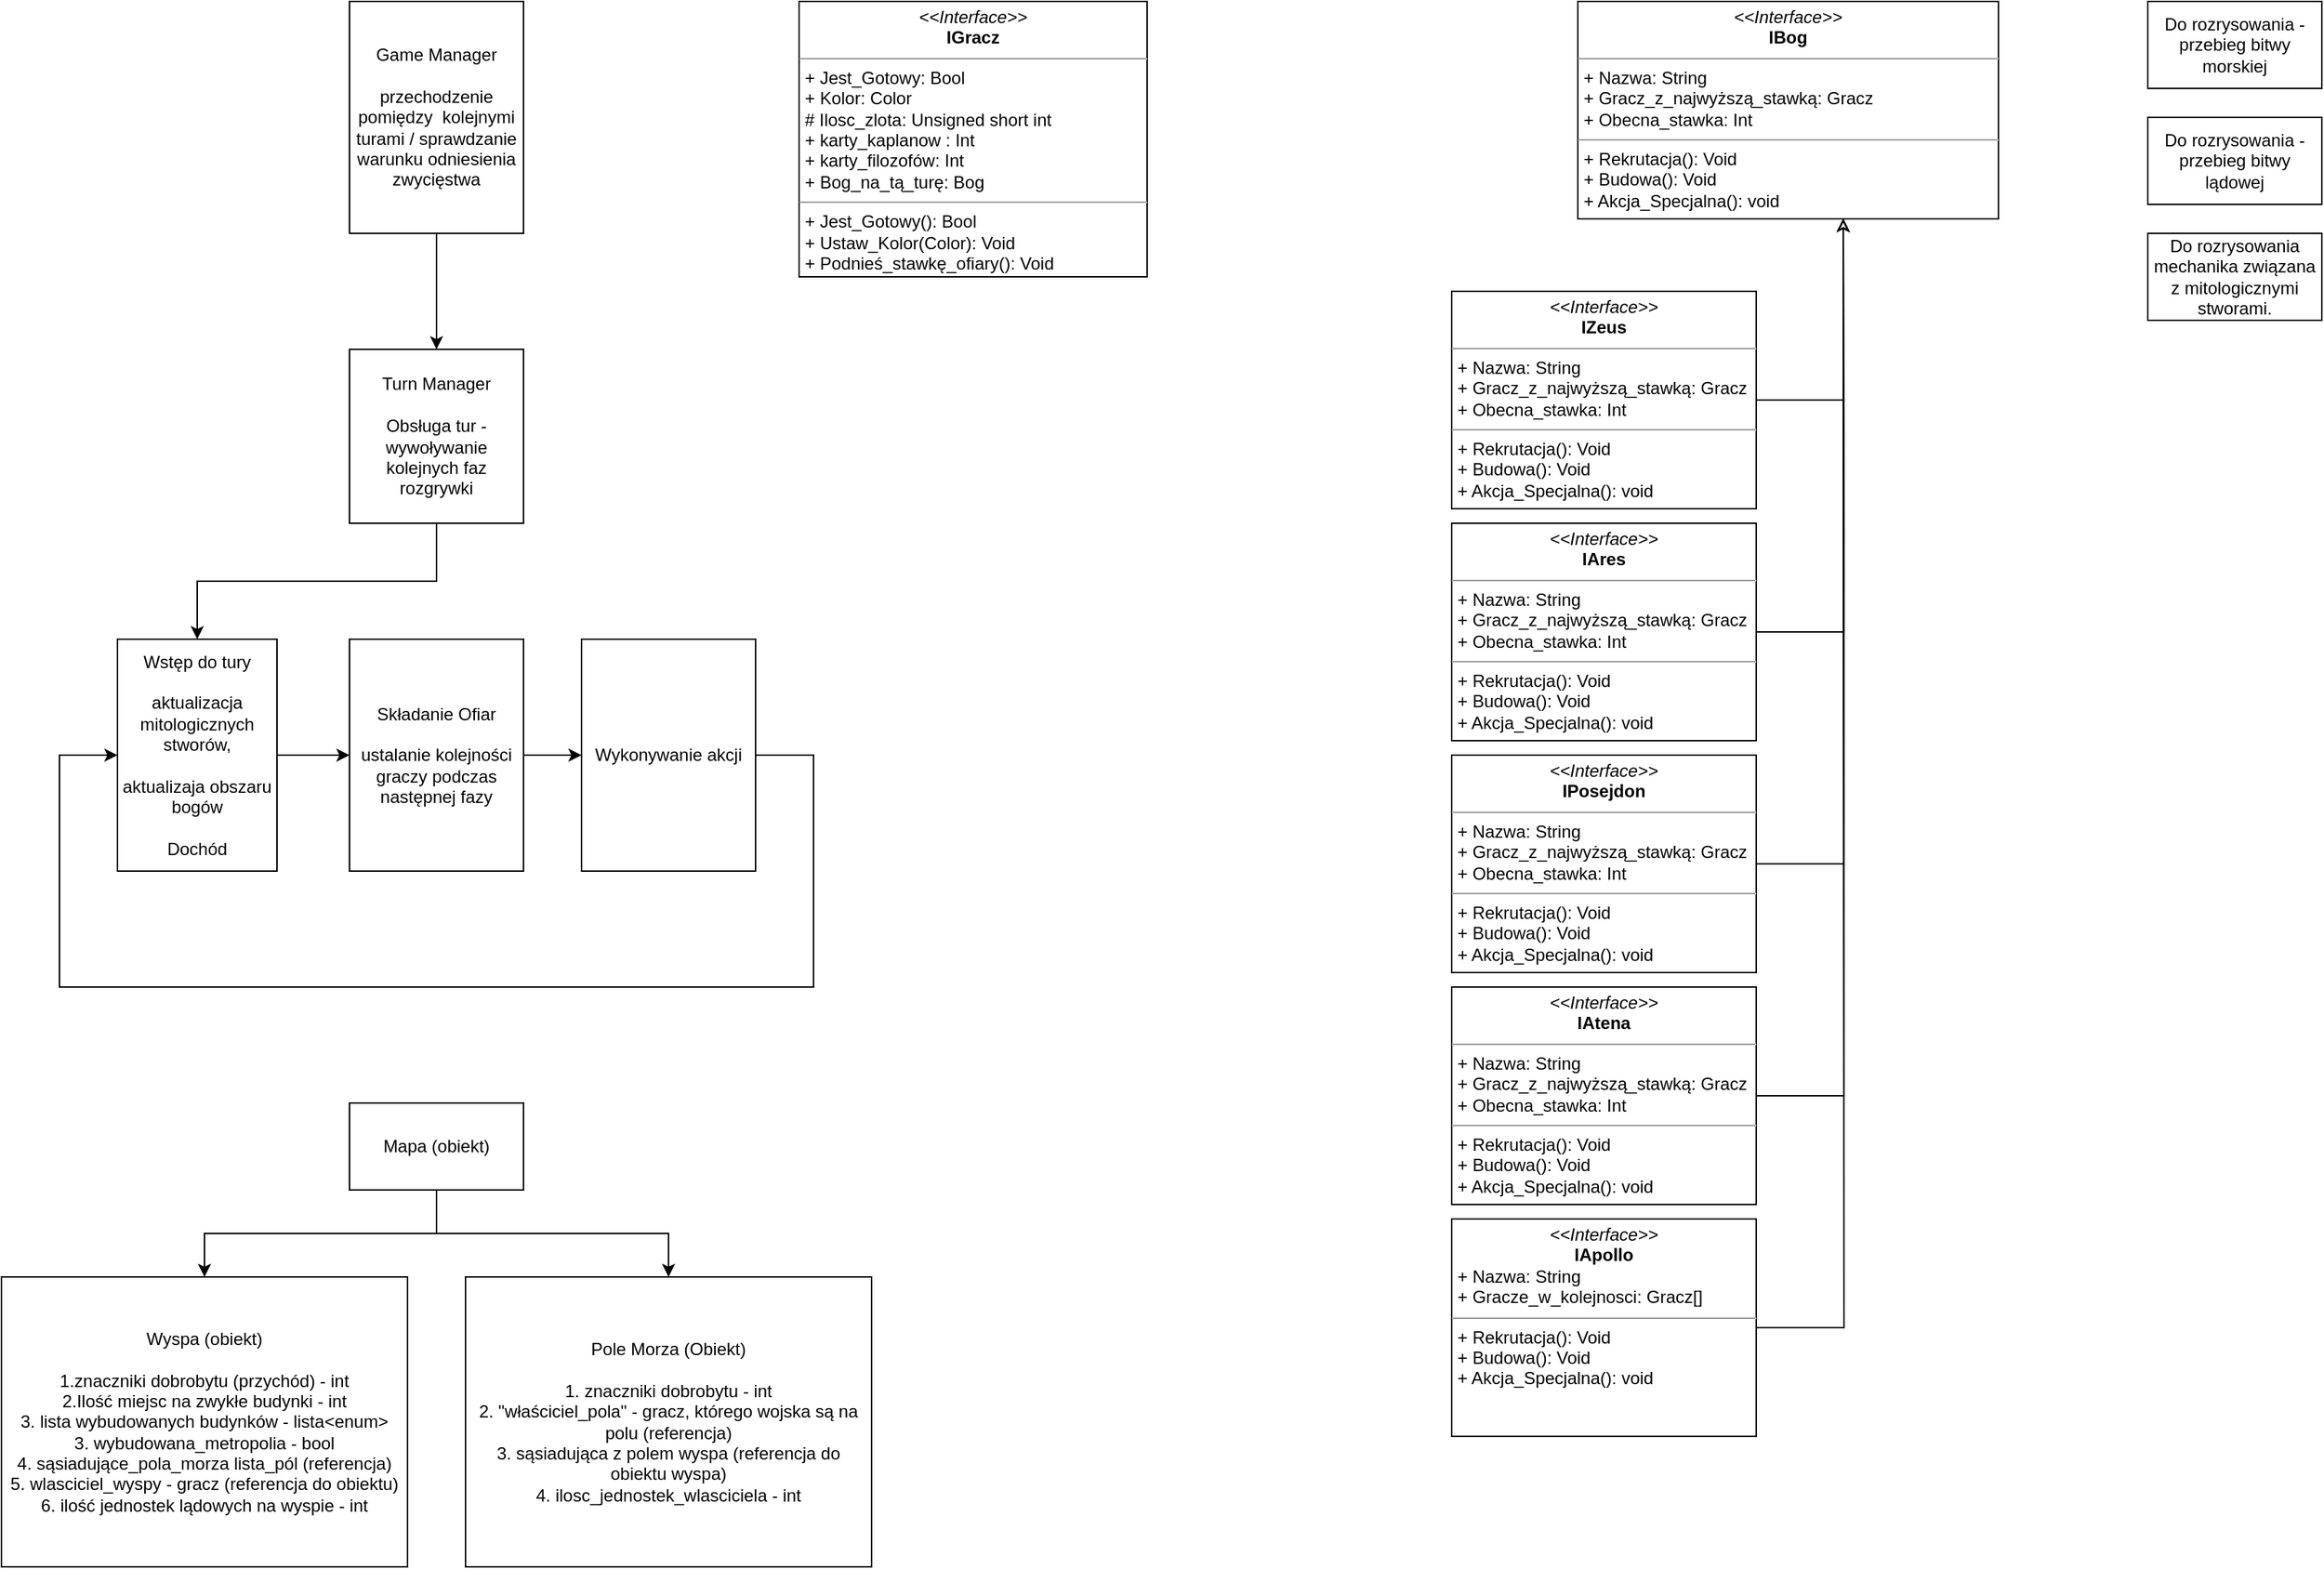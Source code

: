 <mxfile version="14.0.1" type="device"><diagram id="C5RBs43oDa-KdzZeNtuy" name="Page-1"><mxGraphModel dx="3137" dy="747" grid="1" gridSize="10" guides="1" tooltips="1" connect="1" arrows="1" fold="1" page="1" pageScale="1" pageWidth="827" pageHeight="1169" math="0" shadow="0"><root><mxCell id="WIyWlLk6GJQsqaUBKTNV-0"/><mxCell id="WIyWlLk6GJQsqaUBKTNV-1" parent="WIyWlLk6GJQsqaUBKTNV-0"/><mxCell id="qwCkLHcJBQ38kOGcMrFw-1" value="&lt;p style=&quot;margin: 0px ; margin-top: 4px ; text-align: center&quot;&gt;&lt;i&gt;&amp;lt;&amp;lt;Interface&amp;gt;&amp;gt;&lt;/i&gt;&lt;br&gt;&lt;b&gt;IGracz&lt;/b&gt;&lt;/p&gt;&lt;hr size=&quot;1&quot;&gt;&lt;p style=&quot;margin: 0px ; margin-left: 4px&quot;&gt;+ Jest_Gotowy: Bool&lt;/p&gt;&lt;p style=&quot;margin: 0px ; margin-left: 4px&quot;&gt;+ Kolor: Color&lt;br&gt;# Ilosc_zlota: Unsigned short int&lt;/p&gt;&lt;p style=&quot;margin: 0px ; margin-left: 4px&quot;&gt;+ karty_kaplanow : Int&lt;/p&gt;&lt;p style=&quot;margin: 0px ; margin-left: 4px&quot;&gt;+ karty_filozofów: Int&lt;/p&gt;&lt;p style=&quot;margin: 0px ; margin-left: 4px&quot;&gt;+ Bog_na_tą_turę: Bog&lt;/p&gt;&lt;hr size=&quot;1&quot;&gt;&lt;p style=&quot;margin: 0px ; margin-left: 4px&quot;&gt;+ Jest_Gotowy(): Bool&lt;br&gt;+ Ustaw_Kolor(Color): Void&lt;/p&gt;&lt;p style=&quot;margin: 0px ; margin-left: 4px&quot;&gt;+ Podnieś_stawkę_ofiary(): Void&lt;/p&gt;&lt;p style=&quot;margin: 0px ; margin-left: 4px&quot;&gt;&lt;br&gt;&lt;/p&gt;" style="verticalAlign=top;align=left;overflow=fill;fontSize=12;fontFamily=Helvetica;html=1;" parent="WIyWlLk6GJQsqaUBKTNV-1" vertex="1"><mxGeometry x="-1050" width="240" height="190" as="geometry"/></mxCell><mxCell id="qwCkLHcJBQ38kOGcMrFw-2" value="&lt;p style=&quot;margin: 0px ; margin-top: 4px ; text-align: center&quot;&gt;&lt;i&gt;&amp;lt;&amp;lt;Interface&amp;gt;&amp;gt;&lt;/i&gt;&lt;br&gt;&lt;b&gt;IBog&lt;/b&gt;&lt;/p&gt;&lt;hr size=&quot;1&quot;&gt;&lt;p style=&quot;margin: 0px ; margin-left: 4px&quot;&gt;+ Nazwa: String&lt;/p&gt;&lt;p style=&quot;margin: 0px ; margin-left: 4px&quot;&gt;+ Gracz_z_najwyższą_stawką: Gracz&lt;br&gt;+ Obecna_stawka: Int&lt;/p&gt;&lt;hr size=&quot;1&quot;&gt;&lt;p style=&quot;margin: 0px ; margin-left: 4px&quot;&gt;+ Rekrutacja(): Void&lt;br&gt;+ Budowa(): Void&lt;/p&gt;&lt;p style=&quot;margin: 0px ; margin-left: 4px&quot;&gt;+ Akcja_Specjalna(): void&lt;/p&gt;&lt;p style=&quot;margin: 0px ; margin-left: 4px&quot;&gt;&lt;br&gt;&lt;/p&gt;" style="verticalAlign=top;align=left;overflow=fill;fontSize=12;fontFamily=Helvetica;html=1;" parent="WIyWlLk6GJQsqaUBKTNV-1" vertex="1"><mxGeometry x="-513" width="290" height="150" as="geometry"/></mxCell><mxCell id="qwCkLHcJBQ38kOGcMrFw-12" style="edgeStyle=orthogonalEdgeStyle;rounded=0;orthogonalLoop=1;jettySize=auto;html=1;entryX=0.631;entryY=1;entryDx=0;entryDy=0;entryPerimeter=0;endArrow=classic;endFill=0;" parent="WIyWlLk6GJQsqaUBKTNV-1" source="qwCkLHcJBQ38kOGcMrFw-5" target="qwCkLHcJBQ38kOGcMrFw-2" edge="1"><mxGeometry relative="1" as="geometry"><mxPoint x="-330" y="160" as="targetPoint"/><Array as="points"><mxPoint x="-330" y="275"/></Array></mxGeometry></mxCell><mxCell id="qwCkLHcJBQ38kOGcMrFw-5" value="&lt;p style=&quot;margin: 0px ; margin-top: 4px ; text-align: center&quot;&gt;&lt;i&gt;&amp;lt;&amp;lt;Interface&amp;gt;&amp;gt;&lt;/i&gt;&lt;br&gt;&lt;b&gt;IZeus&lt;/b&gt;&lt;/p&gt;&lt;hr size=&quot;1&quot;&gt;&lt;p style=&quot;margin: 0px ; margin-left: 4px&quot;&gt;+ Nazwa: String&lt;/p&gt;&lt;p style=&quot;margin: 0px ; margin-left: 4px&quot;&gt;+ Gracz_z_najwyższą_stawką: Gracz&lt;br&gt;+ Obecna_stawka: Int&lt;/p&gt;&lt;hr size=&quot;1&quot;&gt;&lt;p style=&quot;margin: 0px ; margin-left: 4px&quot;&gt;+ Rekrutacja(): Void&lt;br&gt;+ Budowa(): Void&lt;/p&gt;&lt;p style=&quot;margin: 0px ; margin-left: 4px&quot;&gt;+ Akcja_Specjalna(): void&lt;/p&gt;&lt;p style=&quot;margin: 0px ; margin-left: 4px&quot;&gt;&lt;br&gt;&lt;/p&gt;" style="verticalAlign=top;align=left;overflow=fill;fontSize=12;fontFamily=Helvetica;html=1;" parent="WIyWlLk6GJQsqaUBKTNV-1" vertex="1"><mxGeometry x="-600" y="200" width="210" height="150" as="geometry"/></mxCell><mxCell id="qwCkLHcJBQ38kOGcMrFw-14" style="edgeStyle=orthogonalEdgeStyle;rounded=0;orthogonalLoop=1;jettySize=auto;html=1;endArrow=classic;endFill=0;" parent="WIyWlLk6GJQsqaUBKTNV-1" source="qwCkLHcJBQ38kOGcMrFw-6" edge="1"><mxGeometry relative="1" as="geometry"><mxPoint x="-330" y="150" as="targetPoint"/></mxGeometry></mxCell><mxCell id="qwCkLHcJBQ38kOGcMrFw-6" value="&lt;p style=&quot;margin: 0px ; margin-top: 4px ; text-align: center&quot;&gt;&lt;i&gt;&amp;lt;&amp;lt;Interface&amp;gt;&amp;gt;&lt;/i&gt;&lt;br&gt;&lt;b&gt;IAres&lt;/b&gt;&lt;/p&gt;&lt;hr size=&quot;1&quot;&gt;&lt;p style=&quot;margin: 0px ; margin-left: 4px&quot;&gt;+ Nazwa: String&lt;/p&gt;&lt;p style=&quot;margin: 0px ; margin-left: 4px&quot;&gt;+ Gracz_z_najwyższą_stawką: Gracz&lt;br&gt;+ Obecna_stawka: Int&lt;/p&gt;&lt;hr size=&quot;1&quot;&gt;&lt;p style=&quot;margin: 0px ; margin-left: 4px&quot;&gt;+ Rekrutacja(): Void&lt;br&gt;+ Budowa(): Void&lt;/p&gt;&lt;p style=&quot;margin: 0px ; margin-left: 4px&quot;&gt;+ Akcja_Specjalna(): void&lt;/p&gt;&lt;p style=&quot;margin: 0px ; margin-left: 4px&quot;&gt;&lt;br&gt;&lt;/p&gt;" style="verticalAlign=top;align=left;overflow=fill;fontSize=12;fontFamily=Helvetica;html=1;" parent="WIyWlLk6GJQsqaUBKTNV-1" vertex="1"><mxGeometry x="-600" y="360" width="210" height="150" as="geometry"/></mxCell><mxCell id="qwCkLHcJBQ38kOGcMrFw-15" style="edgeStyle=orthogonalEdgeStyle;rounded=0;orthogonalLoop=1;jettySize=auto;html=1;exitX=1;exitY=0.5;exitDx=0;exitDy=0;endArrow=classic;endFill=0;strokeColor=#000000;" parent="WIyWlLk6GJQsqaUBKTNV-1" source="qwCkLHcJBQ38kOGcMrFw-9" edge="1"><mxGeometry relative="1" as="geometry"><mxPoint x="-330" y="150" as="targetPoint"/></mxGeometry></mxCell><mxCell id="qwCkLHcJBQ38kOGcMrFw-9" value="&lt;p style=&quot;margin: 0px ; margin-top: 4px ; text-align: center&quot;&gt;&lt;i&gt;&amp;lt;&amp;lt;Interface&amp;gt;&amp;gt;&lt;/i&gt;&lt;br&gt;&lt;b&gt;IPosejdon&lt;/b&gt;&lt;/p&gt;&lt;hr size=&quot;1&quot;&gt;&lt;p style=&quot;margin: 0px ; margin-left: 4px&quot;&gt;+ Nazwa: String&lt;/p&gt;&lt;p style=&quot;margin: 0px ; margin-left: 4px&quot;&gt;+ Gracz_z_najwyższą_stawką: Gracz&lt;br&gt;+ Obecna_stawka: Int&lt;/p&gt;&lt;hr size=&quot;1&quot;&gt;&lt;p style=&quot;margin: 0px ; margin-left: 4px&quot;&gt;+ Rekrutacja(): Void&lt;br&gt;+ Budowa(): Void&lt;/p&gt;&lt;p style=&quot;margin: 0px ; margin-left: 4px&quot;&gt;+ Akcja_Specjalna(): void&lt;/p&gt;&lt;p style=&quot;margin: 0px ; margin-left: 4px&quot;&gt;&lt;br&gt;&lt;/p&gt;" style="verticalAlign=top;align=left;overflow=fill;fontSize=12;fontFamily=Helvetica;html=1;" parent="WIyWlLk6GJQsqaUBKTNV-1" vertex="1"><mxGeometry x="-600" y="520" width="210" height="150" as="geometry"/></mxCell><mxCell id="qwCkLHcJBQ38kOGcMrFw-18" style="edgeStyle=orthogonalEdgeStyle;rounded=0;orthogonalLoop=1;jettySize=auto;html=1;endArrow=classic;endFill=0;strokeColor=#000000;" parent="WIyWlLk6GJQsqaUBKTNV-1" source="qwCkLHcJBQ38kOGcMrFw-10" edge="1"><mxGeometry relative="1" as="geometry"><mxPoint x="-330" y="150" as="targetPoint"/></mxGeometry></mxCell><mxCell id="qwCkLHcJBQ38kOGcMrFw-10" value="&lt;p style=&quot;margin: 0px ; margin-top: 4px ; text-align: center&quot;&gt;&lt;i&gt;&amp;lt;&amp;lt;Interface&amp;gt;&amp;gt;&lt;/i&gt;&lt;br&gt;&lt;b&gt;IAtena&lt;/b&gt;&lt;/p&gt;&lt;hr size=&quot;1&quot;&gt;&lt;p style=&quot;margin: 0px ; margin-left: 4px&quot;&gt;+ Nazwa: String&lt;/p&gt;&lt;p style=&quot;margin: 0px ; margin-left: 4px&quot;&gt;+ Gracz_z_najwyższą_stawką: Gracz&lt;br&gt;+ Obecna_stawka: Int&lt;/p&gt;&lt;hr size=&quot;1&quot;&gt;&lt;p style=&quot;margin: 0px ; margin-left: 4px&quot;&gt;+ Rekrutacja(): Void&lt;br&gt;+ Budowa(): Void&lt;/p&gt;&lt;p style=&quot;margin: 0px ; margin-left: 4px&quot;&gt;+ Akcja_Specjalna(): void&lt;/p&gt;&lt;p style=&quot;margin: 0px ; margin-left: 4px&quot;&gt;&lt;br&gt;&lt;/p&gt;" style="verticalAlign=top;align=left;overflow=fill;fontSize=12;fontFamily=Helvetica;html=1;" parent="WIyWlLk6GJQsqaUBKTNV-1" vertex="1"><mxGeometry x="-600" y="680" width="210" height="150" as="geometry"/></mxCell><mxCell id="qwCkLHcJBQ38kOGcMrFw-19" style="edgeStyle=orthogonalEdgeStyle;rounded=0;orthogonalLoop=1;jettySize=auto;html=1;endArrow=classic;endFill=0;strokeColor=#000000;" parent="WIyWlLk6GJQsqaUBKTNV-1" source="qwCkLHcJBQ38kOGcMrFw-11" edge="1"><mxGeometry relative="1" as="geometry"><mxPoint x="-330" y="150" as="targetPoint"/></mxGeometry></mxCell><mxCell id="qwCkLHcJBQ38kOGcMrFw-11" value="&lt;p style=&quot;margin: 0px ; margin-top: 4px ; text-align: center&quot;&gt;&lt;i&gt;&amp;lt;&amp;lt;Interface&amp;gt;&amp;gt;&lt;/i&gt;&lt;br&gt;&lt;b&gt;IApollo&lt;/b&gt;&lt;/p&gt;&lt;p style=&quot;margin: 0px ; margin-left: 4px&quot;&gt;+ Nazwa: String&lt;/p&gt;&lt;p style=&quot;margin: 0px ; margin-left: 4px&quot;&gt;+ Gracze_w_kolejnosci: Gracz[]&lt;br&gt;&lt;/p&gt;&lt;hr size=&quot;1&quot;&gt;&lt;p style=&quot;margin: 0px ; margin-left: 4px&quot;&gt;+ Rekrutacja(): Void&lt;br&gt;+ Budowa(): Void&lt;/p&gt;&lt;p style=&quot;margin: 0px ; margin-left: 4px&quot;&gt;+ Akcja_Specjalna(): void&lt;/p&gt;&lt;p style=&quot;margin: 0px ; margin-left: 4px&quot;&gt;&lt;br&gt;&lt;/p&gt;" style="verticalAlign=top;align=left;overflow=fill;fontSize=12;fontFamily=Helvetica;html=1;" parent="WIyWlLk6GJQsqaUBKTNV-1" vertex="1"><mxGeometry x="-600" y="840" width="210" height="150" as="geometry"/></mxCell><mxCell id="zCpTOmGEBTSO0iXnPDtY-0" style="edgeStyle=orthogonalEdgeStyle;rounded=0;orthogonalLoop=1;jettySize=auto;html=1;exitX=0.5;exitY=1;exitDx=0;exitDy=0;" parent="WIyWlLk6GJQsqaUBKTNV-1" source="qwCkLHcJBQ38kOGcMrFw-1" target="qwCkLHcJBQ38kOGcMrFw-1" edge="1"><mxGeometry relative="1" as="geometry"/></mxCell><mxCell id="23n8oJGet_607K6mMmtg-7" style="edgeStyle=orthogonalEdgeStyle;rounded=0;orthogonalLoop=1;jettySize=auto;html=1;exitX=0.5;exitY=1;exitDx=0;exitDy=0;entryX=0.5;entryY=0;entryDx=0;entryDy=0;" edge="1" parent="WIyWlLk6GJQsqaUBKTNV-1" source="23n8oJGet_607K6mMmtg-0" target="23n8oJGet_607K6mMmtg-2"><mxGeometry relative="1" as="geometry"/></mxCell><mxCell id="23n8oJGet_607K6mMmtg-0" value="Game Manager&lt;br&gt;&lt;br&gt;przechodzenie pomiędzy&amp;nbsp; kolejnymi turami / sprawdzanie warunku odniesienia zwycięstwa&lt;br&gt;" style="rounded=0;whiteSpace=wrap;html=1;" vertex="1" parent="WIyWlLk6GJQsqaUBKTNV-1"><mxGeometry x="-1360" width="120" height="160" as="geometry"/></mxCell><mxCell id="23n8oJGet_607K6mMmtg-11" style="edgeStyle=orthogonalEdgeStyle;rounded=0;orthogonalLoop=1;jettySize=auto;html=1;exitX=1;exitY=0.5;exitDx=0;exitDy=0;entryX=0;entryY=0.5;entryDx=0;entryDy=0;" edge="1" parent="WIyWlLk6GJQsqaUBKTNV-1" source="23n8oJGet_607K6mMmtg-1" target="23n8oJGet_607K6mMmtg-3"><mxGeometry relative="1" as="geometry"/></mxCell><mxCell id="23n8oJGet_607K6mMmtg-1" value="Wstęp do tury&lt;br&gt;&lt;br&gt;aktualizacja mitologicznych stworów,&lt;br&gt;&lt;br&gt;aktualizaja obszaru bogów&lt;br&gt;&lt;br&gt;Dochód" style="rounded=0;whiteSpace=wrap;html=1;" vertex="1" parent="WIyWlLk6GJQsqaUBKTNV-1"><mxGeometry x="-1520" y="440" width="110" height="160" as="geometry"/></mxCell><mxCell id="23n8oJGet_607K6mMmtg-10" style="edgeStyle=orthogonalEdgeStyle;rounded=0;orthogonalLoop=1;jettySize=auto;html=1;exitX=0.5;exitY=1;exitDx=0;exitDy=0;entryX=0.5;entryY=0;entryDx=0;entryDy=0;" edge="1" parent="WIyWlLk6GJQsqaUBKTNV-1" source="23n8oJGet_607K6mMmtg-2" target="23n8oJGet_607K6mMmtg-1"><mxGeometry relative="1" as="geometry"/></mxCell><mxCell id="23n8oJGet_607K6mMmtg-2" value="Turn Manager&lt;br&gt;&lt;br&gt;Obsługa tur - wywoływanie kolejnych faz rozgrywki&lt;br&gt;" style="rounded=0;whiteSpace=wrap;html=1;" vertex="1" parent="WIyWlLk6GJQsqaUBKTNV-1"><mxGeometry x="-1360" y="240" width="120" height="120" as="geometry"/></mxCell><mxCell id="23n8oJGet_607K6mMmtg-12" style="edgeStyle=orthogonalEdgeStyle;rounded=0;orthogonalLoop=1;jettySize=auto;html=1;exitX=1;exitY=0.5;exitDx=0;exitDy=0;entryX=0;entryY=0.5;entryDx=0;entryDy=0;" edge="1" parent="WIyWlLk6GJQsqaUBKTNV-1" source="23n8oJGet_607K6mMmtg-3" target="23n8oJGet_607K6mMmtg-4"><mxGeometry relative="1" as="geometry"/></mxCell><mxCell id="23n8oJGet_607K6mMmtg-3" value="Składanie Ofiar&lt;br&gt;&lt;br&gt;ustalanie kolejności graczy podczas następnej fazy" style="rounded=0;whiteSpace=wrap;html=1;" vertex="1" parent="WIyWlLk6GJQsqaUBKTNV-1"><mxGeometry x="-1360" y="440" width="120" height="160" as="geometry"/></mxCell><mxCell id="23n8oJGet_607K6mMmtg-14" style="edgeStyle=orthogonalEdgeStyle;rounded=0;orthogonalLoop=1;jettySize=auto;html=1;exitX=1;exitY=0.5;exitDx=0;exitDy=0;entryX=0;entryY=0.5;entryDx=0;entryDy=0;" edge="1" parent="WIyWlLk6GJQsqaUBKTNV-1" source="23n8oJGet_607K6mMmtg-4" target="23n8oJGet_607K6mMmtg-1"><mxGeometry relative="1" as="geometry"><mxPoint x="-1600" y="630" as="targetPoint"/><Array as="points"><mxPoint x="-1040" y="520"/><mxPoint x="-1040" y="680"/><mxPoint x="-1560" y="680"/><mxPoint x="-1560" y="520"/></Array></mxGeometry></mxCell><mxCell id="23n8oJGet_607K6mMmtg-4" value="Wykonywanie akcji" style="rounded=0;whiteSpace=wrap;html=1;" vertex="1" parent="WIyWlLk6GJQsqaUBKTNV-1"><mxGeometry x="-1200" y="440" width="120" height="160" as="geometry"/></mxCell><mxCell id="23n8oJGet_607K6mMmtg-18" style="edgeStyle=orthogonalEdgeStyle;rounded=0;orthogonalLoop=1;jettySize=auto;html=1;" edge="1" parent="WIyWlLk6GJQsqaUBKTNV-1" source="23n8oJGet_607K6mMmtg-15" target="23n8oJGet_607K6mMmtg-16"><mxGeometry relative="1" as="geometry"/></mxCell><mxCell id="23n8oJGet_607K6mMmtg-20" style="edgeStyle=orthogonalEdgeStyle;rounded=0;orthogonalLoop=1;jettySize=auto;html=1;exitX=0.5;exitY=1;exitDx=0;exitDy=0;" edge="1" parent="WIyWlLk6GJQsqaUBKTNV-1" source="23n8oJGet_607K6mMmtg-15" target="23n8oJGet_607K6mMmtg-17"><mxGeometry relative="1" as="geometry"/></mxCell><mxCell id="23n8oJGet_607K6mMmtg-15" value="Mapa (obiekt)" style="rounded=0;whiteSpace=wrap;html=1;" vertex="1" parent="WIyWlLk6GJQsqaUBKTNV-1"><mxGeometry x="-1360" y="760" width="120" height="60" as="geometry"/></mxCell><mxCell id="23n8oJGet_607K6mMmtg-16" value="Wyspa (obiekt)&lt;br&gt;&lt;br&gt;1.znaczniki dobrobytu (przychód) - int&lt;br&gt;2.Ilość miejsc na zwykłe budynki - int&lt;br&gt;3. lista wybudowanych budynków - lista&amp;lt;enum&amp;gt;&lt;br&gt;3. wybudowana_metropolia - bool&lt;br&gt;4. sąsiadujące_pola_morza lista_pól (referencja)&lt;br&gt;5. wlasciciel_wyspy - gracz (referencja do obiektu)&lt;br&gt;6. ilość jednostek lądowych na wyspie - int" style="rounded=0;whiteSpace=wrap;html=1;" vertex="1" parent="WIyWlLk6GJQsqaUBKTNV-1"><mxGeometry x="-1600" y="880" width="280" height="200" as="geometry"/></mxCell><mxCell id="23n8oJGet_607K6mMmtg-17" value="Pole Morza (Obiekt)&lt;br&gt;&lt;br&gt;1. znaczniki dobrobytu - int&lt;br&gt;2. &quot;właściciel_pola&quot; - gracz, którego wojska są na polu (referencja)&lt;br&gt;3. sąsiadująca z polem wyspa (referencja do obiektu wyspa)&lt;br&gt;4. ilosc_jednostek_wlasciciela - int" style="rounded=0;whiteSpace=wrap;html=1;" vertex="1" parent="WIyWlLk6GJQsqaUBKTNV-1"><mxGeometry x="-1280" y="880" width="280" height="200" as="geometry"/></mxCell><mxCell id="23n8oJGet_607K6mMmtg-21" value="Do rozrysowania - przebieg bitwy morskiej" style="rounded=0;whiteSpace=wrap;html=1;" vertex="1" parent="WIyWlLk6GJQsqaUBKTNV-1"><mxGeometry x="-120" width="120" height="60" as="geometry"/></mxCell><mxCell id="23n8oJGet_607K6mMmtg-22" value="Do rozrysowania - przebieg bitwy lądowej" style="rounded=0;whiteSpace=wrap;html=1;" vertex="1" parent="WIyWlLk6GJQsqaUBKTNV-1"><mxGeometry x="-120" y="80" width="120" height="60" as="geometry"/></mxCell><mxCell id="23n8oJGet_607K6mMmtg-23" value="Do rozrysowania mechanika związana z mitologicznymi stworami." style="rounded=0;whiteSpace=wrap;html=1;" vertex="1" parent="WIyWlLk6GJQsqaUBKTNV-1"><mxGeometry x="-120" y="160" width="120" height="60" as="geometry"/></mxCell></root></mxGraphModel></diagram></mxfile>